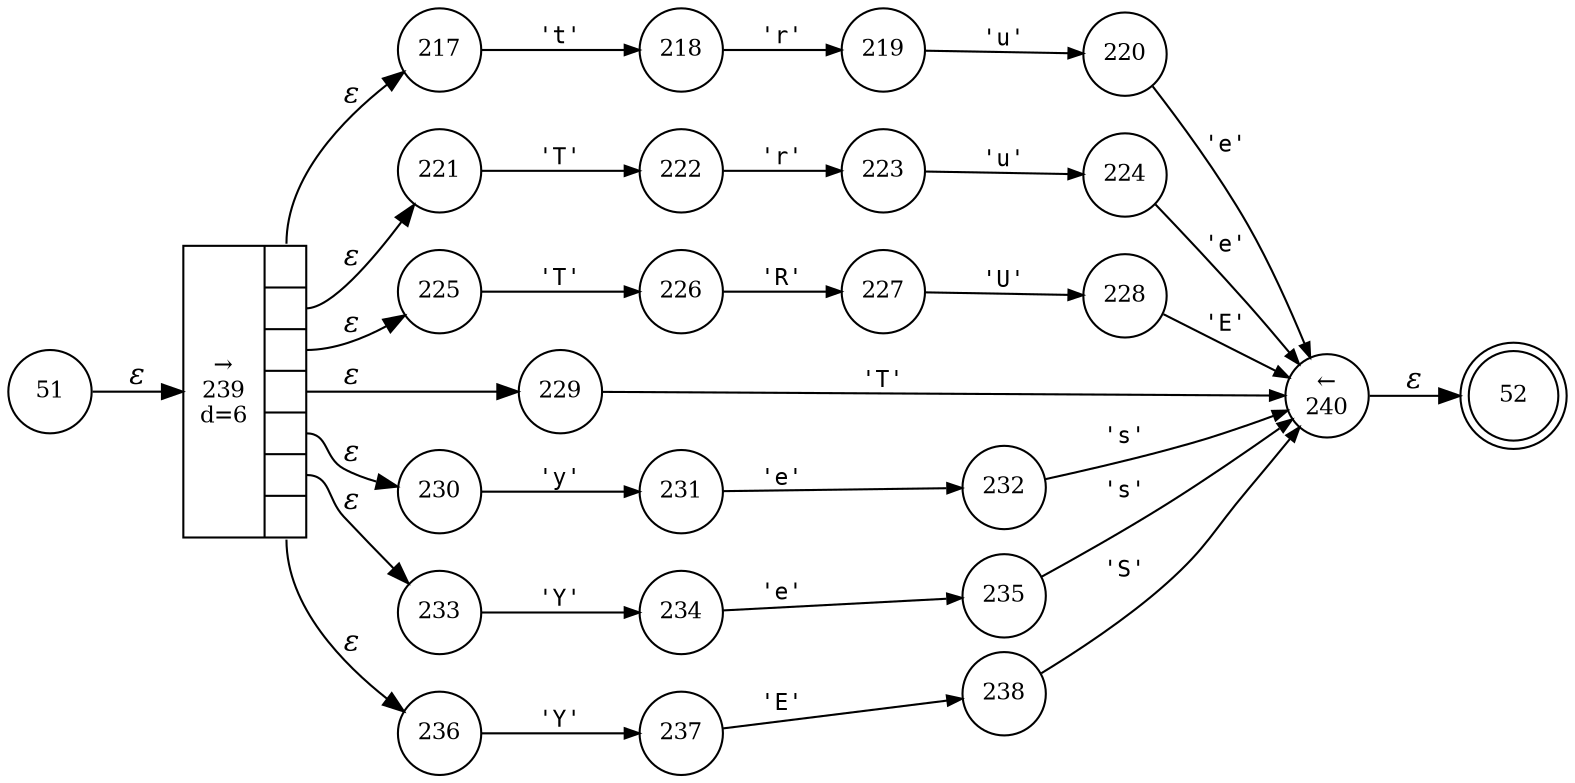 digraph ATN {
rankdir=LR;
s52[fontsize=11, label="52", shape=doublecircle, fixedsize=true, width=.6];
s217[fontsize=11,label="217", shape=circle, fixedsize=true, width=.55, peripheries=1];
s218[fontsize=11,label="218", shape=circle, fixedsize=true, width=.55, peripheries=1];
s219[fontsize=11,label="219", shape=circle, fixedsize=true, width=.55, peripheries=1];
s220[fontsize=11,label="220", shape=circle, fixedsize=true, width=.55, peripheries=1];
s221[fontsize=11,label="221", shape=circle, fixedsize=true, width=.55, peripheries=1];
s222[fontsize=11,label="222", shape=circle, fixedsize=true, width=.55, peripheries=1];
s223[fontsize=11,label="223", shape=circle, fixedsize=true, width=.55, peripheries=1];
s224[fontsize=11,label="224", shape=circle, fixedsize=true, width=.55, peripheries=1];
s225[fontsize=11,label="225", shape=circle, fixedsize=true, width=.55, peripheries=1];
s226[fontsize=11,label="226", shape=circle, fixedsize=true, width=.55, peripheries=1];
s227[fontsize=11,label="227", shape=circle, fixedsize=true, width=.55, peripheries=1];
s228[fontsize=11,label="228", shape=circle, fixedsize=true, width=.55, peripheries=1];
s229[fontsize=11,label="229", shape=circle, fixedsize=true, width=.55, peripheries=1];
s230[fontsize=11,label="230", shape=circle, fixedsize=true, width=.55, peripheries=1];
s231[fontsize=11,label="231", shape=circle, fixedsize=true, width=.55, peripheries=1];
s232[fontsize=11,label="232", shape=circle, fixedsize=true, width=.55, peripheries=1];
s233[fontsize=11,label="233", shape=circle, fixedsize=true, width=.55, peripheries=1];
s234[fontsize=11,label="234", shape=circle, fixedsize=true, width=.55, peripheries=1];
s235[fontsize=11,label="235", shape=circle, fixedsize=true, width=.55, peripheries=1];
s236[fontsize=11,label="236", shape=circle, fixedsize=true, width=.55, peripheries=1];
s237[fontsize=11,label="237", shape=circle, fixedsize=true, width=.55, peripheries=1];
s238[fontsize=11,label="238", shape=circle, fixedsize=true, width=.55, peripheries=1];
s239[fontsize=11,label="{&rarr;\n239\nd=6|{<p0>|<p1>|<p2>|<p3>|<p4>|<p5>|<p6>}}", shape=record, fixedsize=false, peripheries=1];
s240[fontsize=11,label="&larr;\n240", shape=circle, fixedsize=true, width=.55, peripheries=1];
s51[fontsize=11,label="51", shape=circle, fixedsize=true, width=.55, peripheries=1];
s51 -> s239 [fontname="Times-Italic", label="&epsilon;"];
s239:p0 -> s217 [fontname="Times-Italic", label="&epsilon;"];
s239:p1 -> s221 [fontname="Times-Italic", label="&epsilon;"];
s239:p2 -> s225 [fontname="Times-Italic", label="&epsilon;"];
s239:p3 -> s229 [fontname="Times-Italic", label="&epsilon;"];
s239:p4 -> s230 [fontname="Times-Italic", label="&epsilon;"];
s239:p5 -> s233 [fontname="Times-Italic", label="&epsilon;"];
s239:p6 -> s236 [fontname="Times-Italic", label="&epsilon;"];
s217 -> s218 [fontsize=11, fontname="Courier", arrowsize=.7, label = "'t'", arrowhead = normal];
s221 -> s222 [fontsize=11, fontname="Courier", arrowsize=.7, label = "'T'", arrowhead = normal];
s225 -> s226 [fontsize=11, fontname="Courier", arrowsize=.7, label = "'T'", arrowhead = normal];
s229 -> s240 [fontsize=11, fontname="Courier", arrowsize=.7, label = "'T'", arrowhead = normal];
s230 -> s231 [fontsize=11, fontname="Courier", arrowsize=.7, label = "'y'", arrowhead = normal];
s233 -> s234 [fontsize=11, fontname="Courier", arrowsize=.7, label = "'Y'", arrowhead = normal];
s236 -> s237 [fontsize=11, fontname="Courier", arrowsize=.7, label = "'Y'", arrowhead = normal];
s218 -> s219 [fontsize=11, fontname="Courier", arrowsize=.7, label = "'r'", arrowhead = normal];
s222 -> s223 [fontsize=11, fontname="Courier", arrowsize=.7, label = "'r'", arrowhead = normal];
s226 -> s227 [fontsize=11, fontname="Courier", arrowsize=.7, label = "'R'", arrowhead = normal];
s240 -> s52 [fontname="Times-Italic", label="&epsilon;"];
s231 -> s232 [fontsize=11, fontname="Courier", arrowsize=.7, label = "'e'", arrowhead = normal];
s234 -> s235 [fontsize=11, fontname="Courier", arrowsize=.7, label = "'e'", arrowhead = normal];
s237 -> s238 [fontsize=11, fontname="Courier", arrowsize=.7, label = "'E'", arrowhead = normal];
s219 -> s220 [fontsize=11, fontname="Courier", arrowsize=.7, label = "'u'", arrowhead = normal];
s223 -> s224 [fontsize=11, fontname="Courier", arrowsize=.7, label = "'u'", arrowhead = normal];
s227 -> s228 [fontsize=11, fontname="Courier", arrowsize=.7, label = "'U'", arrowhead = normal];
s232 -> s240 [fontsize=11, fontname="Courier", arrowsize=.7, label = "'s'", arrowhead = normal];
s235 -> s240 [fontsize=11, fontname="Courier", arrowsize=.7, label = "'s'", arrowhead = normal];
s238 -> s240 [fontsize=11, fontname="Courier", arrowsize=.7, label = "'S'", arrowhead = normal];
s220 -> s240 [fontsize=11, fontname="Courier", arrowsize=.7, label = "'e'", arrowhead = normal];
s224 -> s240 [fontsize=11, fontname="Courier", arrowsize=.7, label = "'e'", arrowhead = normal];
s228 -> s240 [fontsize=11, fontname="Courier", arrowsize=.7, label = "'E'", arrowhead = normal];
}